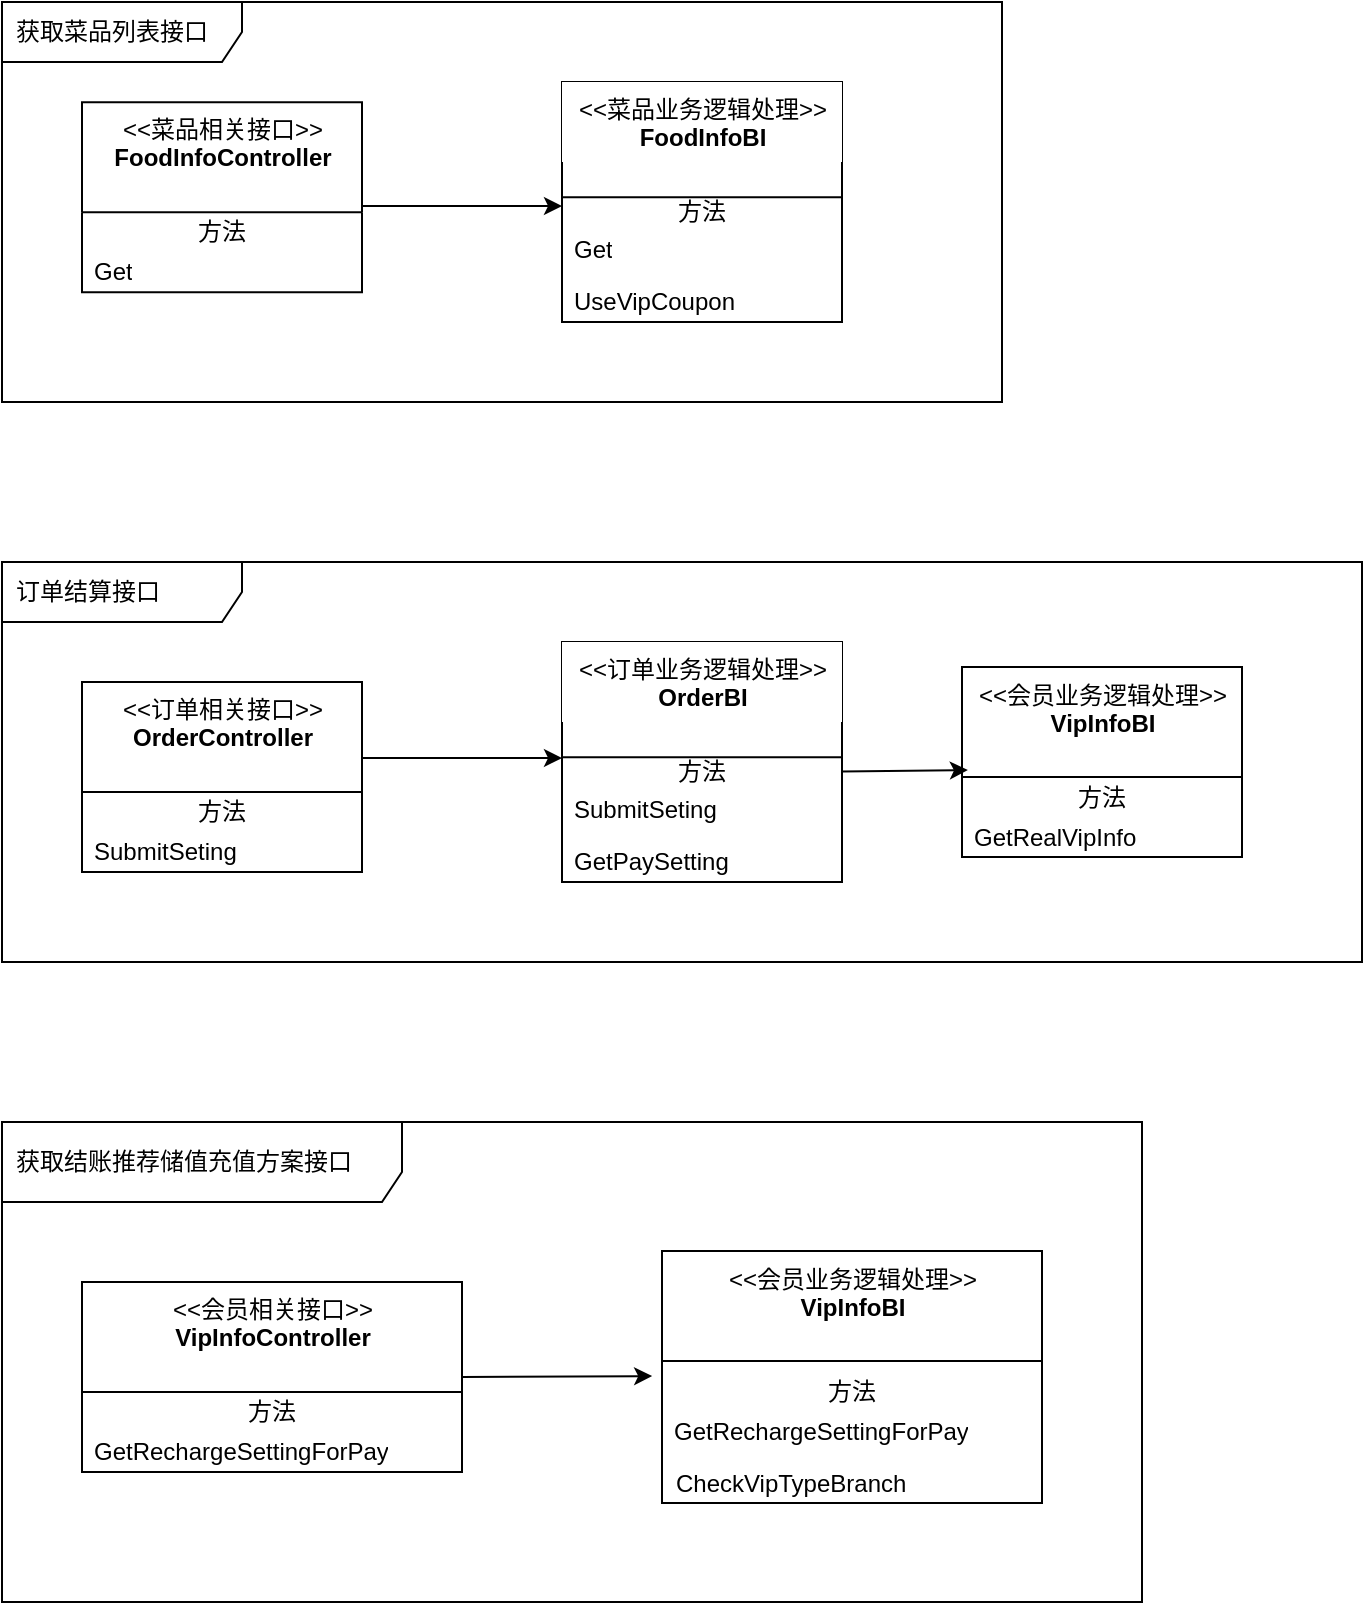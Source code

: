 <mxfile version="14.8.6" type="github">
  <diagram id="C5RBs43oDa-KdzZeNtuy" name="Page-1">
    <mxGraphModel dx="1422" dy="794" grid="1" gridSize="10" guides="1" tooltips="1" connect="1" arrows="1" fold="1" page="1" pageScale="1" pageWidth="827" pageHeight="1169" math="0" shadow="0">
      <root>
        <mxCell id="WIyWlLk6GJQsqaUBKTNV-0" />
        <mxCell id="WIyWlLk6GJQsqaUBKTNV-1" parent="WIyWlLk6GJQsqaUBKTNV-0" />
        <mxCell id="lAEpqJi91AwWo8hl3ahP-0" value="获取菜品列表接口" style="shape=umlFrame;whiteSpace=wrap;html=1;width=120;height=30;boundedLbl=1;verticalAlign=middle;align=left;spacingLeft=5;" vertex="1" parent="WIyWlLk6GJQsqaUBKTNV-1">
          <mxGeometry x="40" y="40" width="500" height="200" as="geometry" />
        </mxCell>
        <mxCell id="lAEpqJi91AwWo8hl3ahP-22" value="" style="edgeStyle=orthogonalEdgeStyle;rounded=0;orthogonalLoop=1;jettySize=auto;html=1;" edge="1" parent="WIyWlLk6GJQsqaUBKTNV-1" source="lAEpqJi91AwWo8hl3ahP-1" target="lAEpqJi91AwWo8hl3ahP-18">
          <mxGeometry relative="1" as="geometry">
            <Array as="points">
              <mxPoint x="270" y="142" />
              <mxPoint x="270" y="142" />
            </Array>
          </mxGeometry>
        </mxCell>
        <mxCell id="lAEpqJi91AwWo8hl3ahP-1" value="&amp;lt;&amp;lt;菜品相关接口&amp;gt;&amp;gt;&lt;br&gt;&lt;b&gt;FoodInfoController&lt;/b&gt;" style="swimlane;fontStyle=0;align=center;verticalAlign=top;childLayout=stackLayout;horizontal=1;startSize=55;horizontalStack=0;resizeParent=1;resizeParentMax=0;resizeLast=0;collapsible=0;marginBottom=0;html=1;" vertex="1" parent="WIyWlLk6GJQsqaUBKTNV-1">
          <mxGeometry x="80" y="90.1" width="140" height="95" as="geometry" />
        </mxCell>
        <mxCell id="lAEpqJi91AwWo8hl3ahP-7" value="方法" style="text;html=1;strokeColor=none;fillColor=none;align=center;verticalAlign=middle;spacingLeft=4;spacingRight=4;overflow=hidden;rotatable=0;points=[[0,0.5],[1,0.5]];portConstraint=eastwest;" vertex="1" parent="lAEpqJi91AwWo8hl3ahP-1">
          <mxGeometry y="55" width="140" height="20" as="geometry" />
        </mxCell>
        <mxCell id="lAEpqJi91AwWo8hl3ahP-8" value="Get" style="text;html=1;strokeColor=none;fillColor=none;align=left;verticalAlign=middle;spacingLeft=4;spacingRight=4;overflow=hidden;rotatable=0;points=[[0,0.5],[1,0.5]];portConstraint=eastwest;" vertex="1" parent="lAEpqJi91AwWo8hl3ahP-1">
          <mxGeometry y="75" width="140" height="20" as="geometry" />
        </mxCell>
        <mxCell id="lAEpqJi91AwWo8hl3ahP-20" value="" style="group;fillColor=#ffffff;strokeColor=#000000;" vertex="1" connectable="0" parent="WIyWlLk6GJQsqaUBKTNV-1">
          <mxGeometry x="320" y="80" width="140" height="120" as="geometry" />
        </mxCell>
        <mxCell id="lAEpqJi91AwWo8hl3ahP-16" value="" style="group;" vertex="1" connectable="0" parent="lAEpqJi91AwWo8hl3ahP-20">
          <mxGeometry y="9.6" width="140" height="110.4" as="geometry" />
        </mxCell>
        <mxCell id="lAEpqJi91AwWo8hl3ahP-11" value="Get" style="text;html=1;strokeColor=none;fillColor=none;align=left;verticalAlign=middle;spacingLeft=4;spacingRight=4;overflow=hidden;rotatable=0;points=[[0,0.5],[1,0.5]];portConstraint=eastwest;" vertex="1" parent="lAEpqJi91AwWo8hl3ahP-16">
          <mxGeometry y="64.8" width="140" height="19.2" as="geometry" />
        </mxCell>
        <mxCell id="lAEpqJi91AwWo8hl3ahP-15" value="UseVipCoupon" style="text;html=1;strokeColor=none;fillColor=none;align=left;verticalAlign=middle;spacingLeft=4;spacingRight=4;overflow=hidden;rotatable=0;points=[[0,0.5],[1,0.5]];portConstraint=eastwest;" vertex="1" parent="lAEpqJi91AwWo8hl3ahP-16">
          <mxGeometry y="91.2" width="140" height="19.2" as="geometry" />
        </mxCell>
        <mxCell id="lAEpqJi91AwWo8hl3ahP-10" value="方法" style="text;html=1;align=center;verticalAlign=middle;spacingLeft=4;spacingRight=4;overflow=hidden;rotatable=0;points=[[0,0.5],[1,0.5]];portConstraint=eastwest;" vertex="1" parent="lAEpqJi91AwWo8hl3ahP-16">
          <mxGeometry y="45.6" width="140" height="19.2" as="geometry" />
        </mxCell>
        <mxCell id="lAEpqJi91AwWo8hl3ahP-9" value="&amp;lt;&amp;lt;菜品业务逻辑处理&amp;gt;&amp;gt;&lt;br&gt;&lt;b&gt;FoodInfoBI&lt;/b&gt;" style="swimlane;fontStyle=0;align=center;verticalAlign=top;childLayout=stackLayout;horizontal=1;startSize=40;horizontalStack=0;resizeParent=1;resizeParentMax=0;resizeLast=0;collapsible=0;marginBottom=0;html=1;swimlaneLine=1;strokeColor=none;" vertex="1" parent="lAEpqJi91AwWo8hl3ahP-20">
          <mxGeometry width="140" height="48" as="geometry" />
        </mxCell>
        <mxCell id="lAEpqJi91AwWo8hl3ahP-18" value="" style="line;strokeWidth=1;html=1;fillColor=none;" vertex="1" parent="lAEpqJi91AwWo8hl3ahP-20">
          <mxGeometry y="52.8" width="140" height="9.6" as="geometry" />
        </mxCell>
        <mxCell id="lAEpqJi91AwWo8hl3ahP-25" value="订单结算接口" style="shape=umlFrame;whiteSpace=wrap;html=1;width=120;height=30;boundedLbl=1;verticalAlign=middle;align=left;spacingLeft=5;" vertex="1" parent="WIyWlLk6GJQsqaUBKTNV-1">
          <mxGeometry x="40" y="320" width="680" height="200" as="geometry" />
        </mxCell>
        <mxCell id="lAEpqJi91AwWo8hl3ahP-26" value="&lt;span&gt;获取结账推荐储值充值方案&lt;/span&gt;接口" style="shape=umlFrame;whiteSpace=wrap;html=1;width=200;height=40;boundedLbl=1;verticalAlign=middle;align=left;spacingLeft=5;" vertex="1" parent="WIyWlLk6GJQsqaUBKTNV-1">
          <mxGeometry x="40" y="600" width="570" height="240" as="geometry" />
        </mxCell>
        <mxCell id="lAEpqJi91AwWo8hl3ahP-55" value="" style="edgeStyle=orthogonalEdgeStyle;rounded=0;jumpStyle=sharp;orthogonalLoop=1;jettySize=auto;html=1;strokeColor=#000000;" edge="1" parent="WIyWlLk6GJQsqaUBKTNV-1" source="lAEpqJi91AwWo8hl3ahP-27" target="lAEpqJi91AwWo8hl3ahP-36">
          <mxGeometry relative="1" as="geometry">
            <Array as="points">
              <mxPoint x="240" y="418" />
              <mxPoint x="240" y="418" />
            </Array>
          </mxGeometry>
        </mxCell>
        <mxCell id="lAEpqJi91AwWo8hl3ahP-27" value="&amp;lt;&amp;lt;订单相关接口&amp;gt;&amp;gt;&lt;br&gt;&lt;b&gt;OrderController&lt;/b&gt;" style="swimlane;fontStyle=0;align=center;verticalAlign=top;childLayout=stackLayout;horizontal=1;startSize=55;horizontalStack=0;resizeParent=1;resizeParentMax=0;resizeLast=0;collapsible=0;marginBottom=0;html=1;" vertex="1" parent="WIyWlLk6GJQsqaUBKTNV-1">
          <mxGeometry x="80" y="380" width="140" height="95" as="geometry" />
        </mxCell>
        <mxCell id="lAEpqJi91AwWo8hl3ahP-28" value="方法" style="text;html=1;strokeColor=none;fillColor=none;align=center;verticalAlign=middle;spacingLeft=4;spacingRight=4;overflow=hidden;rotatable=0;points=[[0,0.5],[1,0.5]];portConstraint=eastwest;" vertex="1" parent="lAEpqJi91AwWo8hl3ahP-27">
          <mxGeometry y="55" width="140" height="20" as="geometry" />
        </mxCell>
        <mxCell id="lAEpqJi91AwWo8hl3ahP-29" value="SubmitSeting" style="text;html=1;strokeColor=none;fillColor=none;align=left;verticalAlign=middle;spacingLeft=4;spacingRight=4;overflow=hidden;rotatable=0;points=[[0,0.5],[1,0.5]];portConstraint=eastwest;" vertex="1" parent="lAEpqJi91AwWo8hl3ahP-27">
          <mxGeometry y="75" width="140" height="20" as="geometry" />
        </mxCell>
        <mxCell id="lAEpqJi91AwWo8hl3ahP-30" value="" style="group;fillColor=#ffffff;strokeColor=#000000;" vertex="1" connectable="0" parent="WIyWlLk6GJQsqaUBKTNV-1">
          <mxGeometry x="320" y="360" width="140" height="120" as="geometry" />
        </mxCell>
        <mxCell id="lAEpqJi91AwWo8hl3ahP-31" value="" style="group;" vertex="1" connectable="0" parent="lAEpqJi91AwWo8hl3ahP-30">
          <mxGeometry y="9.6" width="140" height="110.4" as="geometry" />
        </mxCell>
        <mxCell id="lAEpqJi91AwWo8hl3ahP-32" value="SubmitSeting" style="text;html=1;strokeColor=none;fillColor=none;align=left;verticalAlign=middle;spacingLeft=4;spacingRight=4;overflow=hidden;rotatable=0;points=[[0,0.5],[1,0.5]];portConstraint=eastwest;" vertex="1" parent="lAEpqJi91AwWo8hl3ahP-31">
          <mxGeometry y="64.8" width="140" height="19.2" as="geometry" />
        </mxCell>
        <mxCell id="lAEpqJi91AwWo8hl3ahP-33" value="GetPaySetting" style="text;html=1;strokeColor=none;fillColor=none;align=left;verticalAlign=middle;spacingLeft=4;spacingRight=4;overflow=hidden;rotatable=0;points=[[0,0.5],[1,0.5]];portConstraint=eastwest;" vertex="1" parent="lAEpqJi91AwWo8hl3ahP-31">
          <mxGeometry y="91.2" width="140" height="19.2" as="geometry" />
        </mxCell>
        <mxCell id="lAEpqJi91AwWo8hl3ahP-34" value="方法" style="text;html=1;align=center;verticalAlign=middle;spacingLeft=4;spacingRight=4;overflow=hidden;rotatable=0;points=[[0,0.5],[1,0.5]];portConstraint=eastwest;" vertex="1" parent="lAEpqJi91AwWo8hl3ahP-31">
          <mxGeometry y="45.6" width="140" height="19.2" as="geometry" />
        </mxCell>
        <mxCell id="lAEpqJi91AwWo8hl3ahP-35" value="&amp;lt;&amp;lt;订单业务逻辑处理&amp;gt;&amp;gt;&lt;br&gt;&lt;b&gt;OrderBI&lt;/b&gt;" style="swimlane;fontStyle=0;align=center;verticalAlign=top;childLayout=stackLayout;horizontal=1;startSize=40;horizontalStack=0;resizeParent=1;resizeParentMax=0;resizeLast=0;collapsible=0;marginBottom=0;html=1;swimlaneLine=1;strokeColor=none;" vertex="1" parent="lAEpqJi91AwWo8hl3ahP-30">
          <mxGeometry width="140" height="48" as="geometry" />
        </mxCell>
        <mxCell id="lAEpqJi91AwWo8hl3ahP-36" value="" style="line;strokeWidth=1;html=1;fillColor=none;" vertex="1" parent="lAEpqJi91AwWo8hl3ahP-30">
          <mxGeometry y="52.8" width="140" height="9.6" as="geometry" />
        </mxCell>
        <mxCell id="lAEpqJi91AwWo8hl3ahP-37" value="&amp;lt;&amp;lt;会员业务逻辑处理&amp;gt;&amp;gt;&lt;br&gt;&lt;b&gt;VipInfoBI&lt;/b&gt;" style="swimlane;fontStyle=0;align=center;verticalAlign=top;childLayout=stackLayout;horizontal=1;startSize=55;horizontalStack=0;resizeParent=1;resizeParentMax=0;resizeLast=0;collapsible=0;marginBottom=0;html=1;" vertex="1" parent="WIyWlLk6GJQsqaUBKTNV-1">
          <mxGeometry x="520" y="372.5" width="140" height="95" as="geometry" />
        </mxCell>
        <mxCell id="lAEpqJi91AwWo8hl3ahP-38" value="方法" style="text;html=1;strokeColor=none;fillColor=none;align=center;verticalAlign=middle;spacingLeft=4;spacingRight=4;overflow=hidden;rotatable=0;points=[[0,0.5],[1,0.5]];portConstraint=eastwest;" vertex="1" parent="lAEpqJi91AwWo8hl3ahP-37">
          <mxGeometry y="55" width="140" height="20" as="geometry" />
        </mxCell>
        <mxCell id="lAEpqJi91AwWo8hl3ahP-39" value="GetRealVipInfo" style="text;html=1;strokeColor=none;fillColor=none;align=left;verticalAlign=middle;spacingLeft=4;spacingRight=4;overflow=hidden;rotatable=0;points=[[0,0.5],[1,0.5]];portConstraint=eastwest;" vertex="1" parent="lAEpqJi91AwWo8hl3ahP-37">
          <mxGeometry y="75" width="140" height="20" as="geometry" />
        </mxCell>
        <mxCell id="lAEpqJi91AwWo8hl3ahP-54" value="" style="edgeStyle=orthogonalEdgeStyle;rounded=0;jumpStyle=sharp;orthogonalLoop=1;jettySize=auto;html=1;entryX=-0.026;entryY=0.125;entryDx=0;entryDy=0;entryPerimeter=0;" edge="1" parent="WIyWlLk6GJQsqaUBKTNV-1" source="lAEpqJi91AwWo8hl3ahP-40" target="lAEpqJi91AwWo8hl3ahP-44">
          <mxGeometry relative="1" as="geometry" />
        </mxCell>
        <mxCell id="lAEpqJi91AwWo8hl3ahP-40" value="&amp;lt;&amp;lt;会员相关接口&amp;gt;&amp;gt;&lt;br&gt;&lt;b&gt;VipInfoController&lt;/b&gt;" style="swimlane;fontStyle=0;align=center;verticalAlign=top;childLayout=stackLayout;horizontal=1;startSize=55;horizontalStack=0;resizeParent=1;resizeParentMax=0;resizeLast=0;collapsible=0;marginBottom=0;html=1;" vertex="1" parent="WIyWlLk6GJQsqaUBKTNV-1">
          <mxGeometry x="80" y="680" width="190" height="95" as="geometry" />
        </mxCell>
        <mxCell id="lAEpqJi91AwWo8hl3ahP-41" value="方法" style="text;html=1;strokeColor=none;fillColor=none;align=center;verticalAlign=middle;spacingLeft=4;spacingRight=4;overflow=hidden;rotatable=0;points=[[0,0.5],[1,0.5]];portConstraint=eastwest;" vertex="1" parent="lAEpqJi91AwWo8hl3ahP-40">
          <mxGeometry y="55" width="190" height="20" as="geometry" />
        </mxCell>
        <mxCell id="lAEpqJi91AwWo8hl3ahP-42" value="GetRechargeSettingForPay" style="text;html=1;strokeColor=none;fillColor=none;align=left;verticalAlign=middle;spacingLeft=4;spacingRight=4;overflow=hidden;rotatable=0;points=[[0,0.5],[1,0.5]];portConstraint=eastwest;" vertex="1" parent="lAEpqJi91AwWo8hl3ahP-40">
          <mxGeometry y="75" width="190" height="20" as="geometry" />
        </mxCell>
        <mxCell id="lAEpqJi91AwWo8hl3ahP-48" value="" style="group;fillColor=#ffffff;strokeColor=#000000;" vertex="1" connectable="0" parent="WIyWlLk6GJQsqaUBKTNV-1">
          <mxGeometry x="370" y="664.5" width="190" height="126" as="geometry" />
        </mxCell>
        <mxCell id="lAEpqJi91AwWo8hl3ahP-43" value="&amp;lt;&amp;lt;会员业务逻辑处理&amp;gt;&amp;gt;&lt;br&gt;&lt;b&gt;VipInfoBI&lt;/b&gt;" style="swimlane;fontStyle=0;align=center;verticalAlign=top;childLayout=stackLayout;horizontal=1;startSize=50;horizontalStack=0;resizeParent=1;resizeParentMax=0;resizeLast=0;collapsible=0;marginBottom=0;html=1;strokeColor=none;fillColor=none;" vertex="1" parent="lAEpqJi91AwWo8hl3ahP-48">
          <mxGeometry width="190" height="100" as="geometry" />
        </mxCell>
        <mxCell id="lAEpqJi91AwWo8hl3ahP-47" value="" style="line;strokeWidth=1;html=1;fillColor=#ffffff;" vertex="1" parent="lAEpqJi91AwWo8hl3ahP-43">
          <mxGeometry y="50" width="190" height="10" as="geometry" />
        </mxCell>
        <mxCell id="lAEpqJi91AwWo8hl3ahP-44" value="方法" style="text;html=1;strokeColor=none;fillColor=none;align=center;verticalAlign=middle;spacingLeft=4;spacingRight=4;overflow=hidden;rotatable=0;points=[[0,0.5],[1,0.5]];portConstraint=eastwest;" vertex="1" parent="lAEpqJi91AwWo8hl3ahP-43">
          <mxGeometry y="60" width="190" height="20" as="geometry" />
        </mxCell>
        <mxCell id="lAEpqJi91AwWo8hl3ahP-45" value="GetRechargeSettingForPay" style="text;html=1;strokeColor=none;fillColor=none;align=left;verticalAlign=middle;spacingLeft=4;spacingRight=4;overflow=hidden;rotatable=0;points=[[0,0.5],[1,0.5]];portConstraint=eastwest;" vertex="1" parent="lAEpqJi91AwWo8hl3ahP-43">
          <mxGeometry y="80" width="190" height="20" as="geometry" />
        </mxCell>
        <mxCell id="lAEpqJi91AwWo8hl3ahP-46" value="CheckVipTypeBranch" style="text;html=1;strokeColor=none;fillColor=none;align=left;verticalAlign=middle;spacingLeft=4;spacingRight=4;overflow=hidden;rotatable=0;points=[[0,0.5],[1,0.5]];portConstraint=eastwest;" vertex="1" parent="lAEpqJi91AwWo8hl3ahP-48">
          <mxGeometry x="1" y="106" width="170" height="20" as="geometry" />
        </mxCell>
        <mxCell id="lAEpqJi91AwWo8hl3ahP-56" value="" style="edgeStyle=orthogonalEdgeStyle;rounded=0;jumpStyle=sharp;orthogonalLoop=1;jettySize=auto;html=1;strokeColor=#000000;entryX=0.021;entryY=-0.175;entryDx=0;entryDy=0;entryPerimeter=0;" edge="1" parent="WIyWlLk6GJQsqaUBKTNV-1" source="lAEpqJi91AwWo8hl3ahP-34" target="lAEpqJi91AwWo8hl3ahP-38">
          <mxGeometry relative="1" as="geometry" />
        </mxCell>
      </root>
    </mxGraphModel>
  </diagram>
</mxfile>

